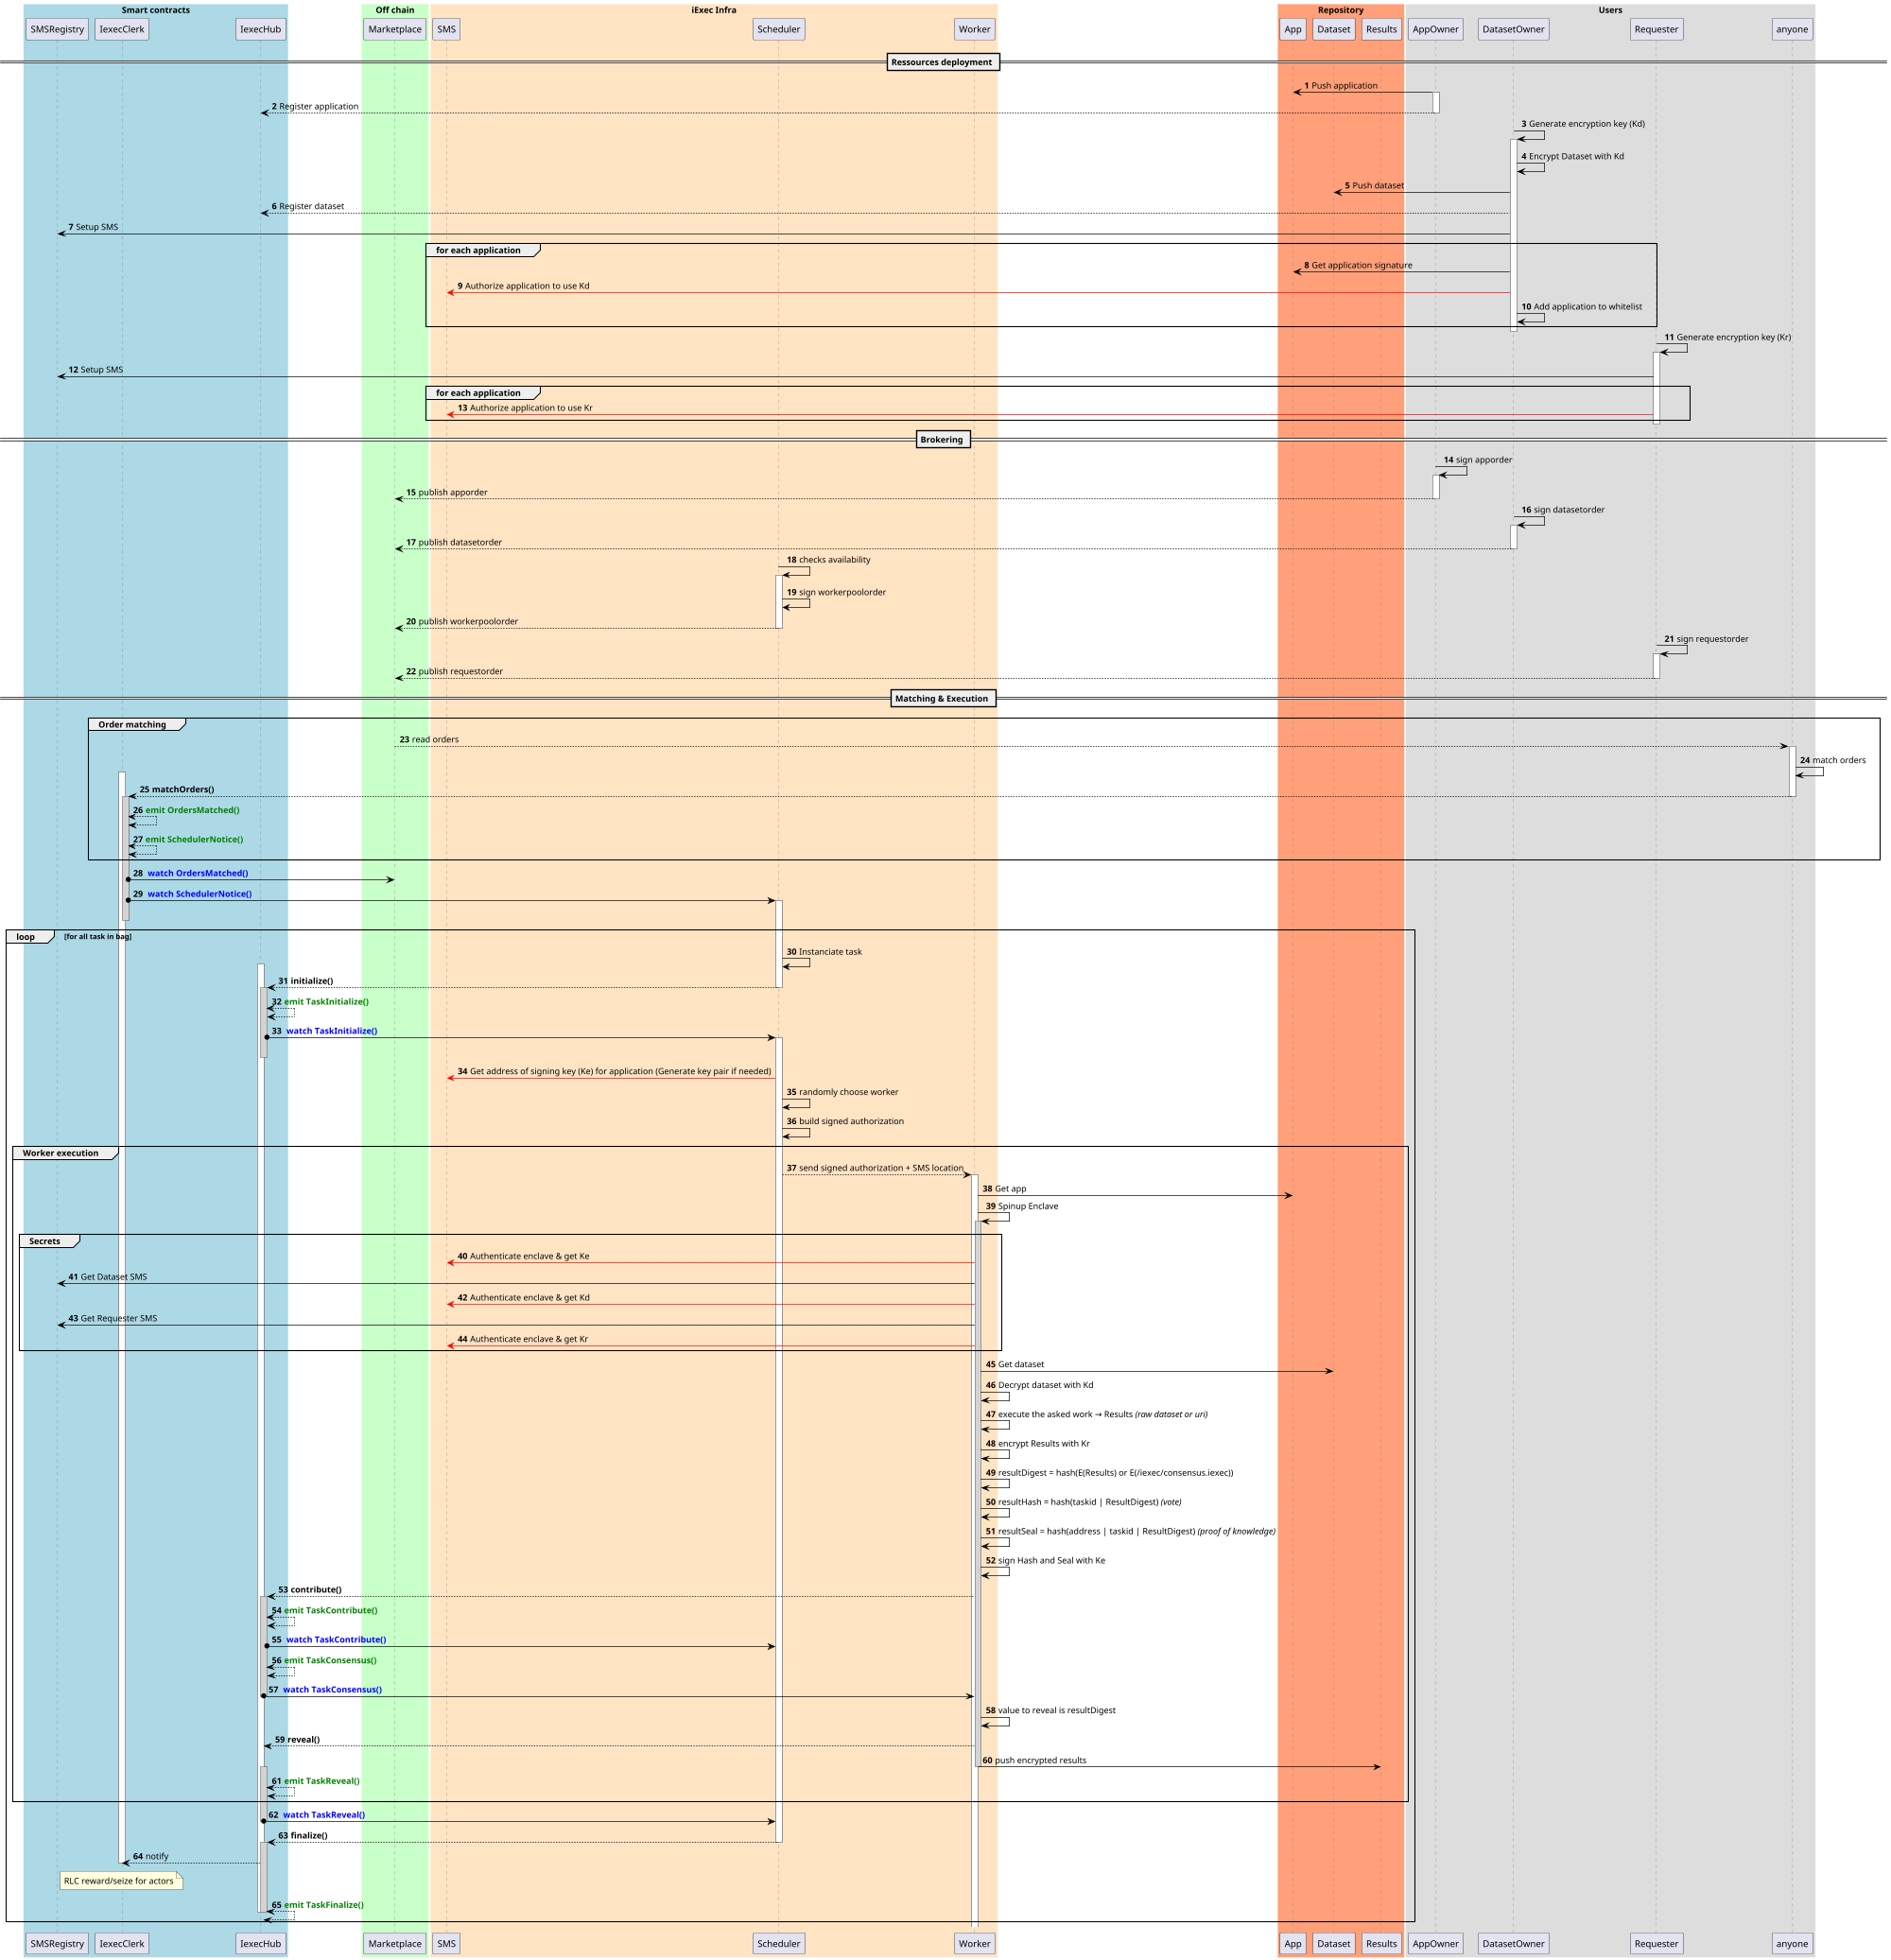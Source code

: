 @startuml
scale 2000 width

skinparam sequence {
	ArrowColor black
	ParticipantBorderColor black
	LifeLineBorderColor grey
	BoxBorderColor white
}

box "Smart contracts" #LightBlue
	participant SMSRegistry
	participant IexecClerk
	participant IexecHub
end box

box "Off chain" #TECHNOLOGY
	participant Marketplace
end box

box "iExec Infra" #Bisque
	participant SMS
	participant Scheduler
	participant Worker
end box

box "Repository" #LightSalmon
	participant App
	participant Dataset
	participant Results
end box

box "Users"
	participant AppOwner
	participant DatasetOwner
	participant Requester
	participant anyone
end box

skinparam sequenceGroupBodyBackgroundColor transparent

autonumber

== Ressources deployment ==

AppOwner -> App : Push application
activate AppOwner
AppOwner --> IexecHub : Register application
deactivate AppOwner

DatasetOwner -> DatasetOwner : Generate encryption key (Kd)
activate DatasetOwner
DatasetOwner -> DatasetOwner : Encrypt Dataset with Kd
DatasetOwner -> Dataset : Push dataset
DatasetOwner --> IexecHub : Register dataset
DatasetOwner -> SMSRegistry : Setup SMS
group for each application
	DatasetOwner -> App : Get application signature
	DatasetOwner -[#red]> SMS : Authorize application to use Kd
	DatasetOwner -> DatasetOwner : Add application to whitelist
end
deactivate DatasetOwner

Requester -> Requester : Generate encryption key (Kr)
activate Requester
Requester -> SMSRegistry : Setup SMS
group for each application
	Requester -[#red]> SMS: Authorize application to use Kr
end
deactivate Requester

== Brokering ==

AppOwner -> AppOwner : sign apporder
activate AppOwner
AppOwner --> Marketplace : publish apporder
deactivate AppOwner

DatasetOwner -> DatasetOwner : sign datasetorder
activate DatasetOwner
DatasetOwner --> Marketplace : publish datasetorder
deactivate DatasetOwner

Scheduler -> Scheduler : checks availability
activate Scheduler
Scheduler -> Scheduler : sign workerpoolorder
Scheduler --> Marketplace : publish workerpoolorder
deactivate Scheduler

Requester -> Requester : sign requestorder
activate Requester
Requester --> Marketplace : publish requestorder
deactivate Requester

== Matching & Execution ==
group Order matching
	Marketplace --> anyone  : read orders
	activate anyone
	anyone -> anyone : match orders
	activate IexecClerk
	anyone --> IexecClerk : <b>matchOrders()
	deactivate anyone
	activate IexecClerk #lightgrey
	IexecClerk <--> IexecClerk : <font color=green><b>emit OrdersMatched()
	IexecClerk <--> IexecClerk : <font color=green><b>emit SchedulerNotice()
end

IexecClerk o-> Marketplace : <font color=blue><b> watch OrdersMatched()
IexecClerk o-> Scheduler : <font color=blue><b> watch SchedulerNotice()
activate Scheduler
deactivate IexecClerk

loop for all task in bag

	Scheduler -> Scheduler : Instanciate task
	activate IexecHub
	Scheduler --> IexecHub : <b>initialize()
	deactivate Scheduler
	activate IexecHub #lightgrey
	IexecHub <--> IexecHub : <font color=green><b>emit TaskInitialize()
	IexecHub o-> Scheduler : <font color=blue><b> watch TaskInitialize()
	activate Scheduler
	deactivate IexecHub

	Scheduler -[#red]> SMS : Get address of signing key (Ke) for application (Generate key pair if needed)
	Scheduler -> Scheduler : randomly choose worker
	Scheduler -> Scheduler : build signed authorization
	group Worker execution

		Scheduler --> Worker : send signed authorization + SMS location
		activate Worker

		Worker  -> App : Get app

		Worker -> Worker : Spinup Enclave
		activate Worker #lightgrey

		group Secrets
			Worker -[#red]> SMS : Authenticate enclave & get Ke

			Worker -> SMSRegistry : Get Dataset SMS
			Worker -[#red]> SMS : Authenticate enclave & get Kd

			Worker -> SMSRegistry : Get Requester SMS
			Worker -[#red]> SMS : Authenticate enclave & get Kr
		end group

		Worker -> Dataset : Get dataset
		Worker -> Worker : Decrypt dataset with Kd

		Worker -> Worker : execute the asked work → Results //(raw dataset or uri)//
		Worker -> Worker : encrypt Results with Kr
		Worker -> Worker : resultDigest = hash(E(Results) or E(/iexec/consensus.iexec))
		Worker -> Worker : resultHash = hash(taskid | ResultDigest) //(vote)//
		Worker -> Worker : resultSeal = hash(address | taskid | ResultDigest) //(proof of knowledge)//
		Worker -> Worker : sign Hash and Seal with Ke
		Worker --> IexecHub : <b>contribute()
		activate IexecHub #lightgrey
		IexecHub <--> IexecHub : <font color=green><b>emit TaskContribute()
		IexecHub o-> Scheduler : <font color=blue><b> watch TaskContribute()
		IexecHub <--> IexecHub : <font color=green><b>emit TaskConsensus()
		IexecHub o-> Worker : <font color=blue><b> watch TaskConsensus()
		deactivate IexecHub
		Worker -> Worker : value to reveal is resultDigest
		Worker --> IexecHub : <b>reveal()
		Worker -> Results : push encrypted results
		deactivate  Worker
		activate IexecHub #lightgrey
		IexecHub <--> IexecHub : <font color=green><b>emit TaskReveal()
		end

	IexecHub o-> Scheduler : <font color=blue><b> watch TaskReveal()
	deactivate IexecHub
	Scheduler --> IexecHub : <b>finalize()
	deactivate Scheduler
	activate IexecHub #lightgrey
	IexecHub --> IexecClerk : notify
	note over IexecClerk : RLC reward/seize for actors
	deactivate IexecClerk
	IexecHub <--> IexecHub : <font color=green><b>emit TaskFinalize()
	deactivate IexecHub
	deactivate IexecHub

end
@enduml
